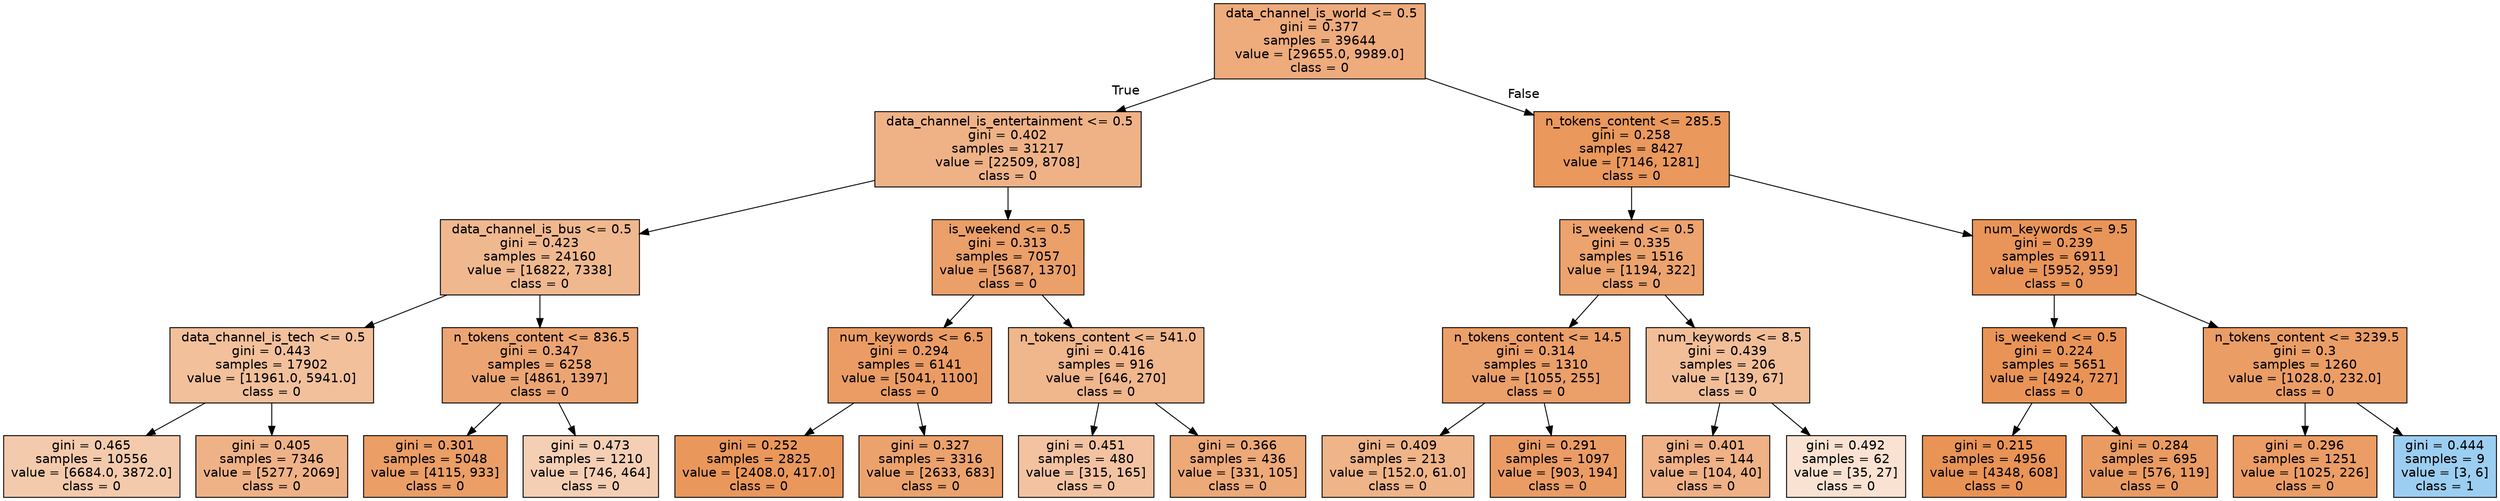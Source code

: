 digraph Tree {
node [shape=box, style="filled", color="black", fontname="helvetica"] ;
edge [fontname="helvetica"] ;
0 [label=" data_channel_is_world <= 0.5\ngini = 0.377\nsamples = 39644\nvalue = [29655.0, 9989.0]\nclass = 0", fillcolor="#eeab7c"] ;
1 [label=" data_channel_is_entertainment <= 0.5\ngini = 0.402\nsamples = 31217\nvalue = [22509, 8708]\nclass = 0", fillcolor="#efb286"] ;
0 -> 1 [labeldistance=2.5, labelangle=45, headlabel="True"] ;
2 [label=" data_channel_is_bus <= 0.5\ngini = 0.423\nsamples = 24160\nvalue = [16822, 7338]\nclass = 0", fillcolor="#f0b88f"] ;
1 -> 2 ;
3 [label=" data_channel_is_tech <= 0.5\ngini = 0.443\nsamples = 17902\nvalue = [11961.0, 5941.0]\nclass = 0", fillcolor="#f2c09b"] ;
2 -> 3 ;
4 [label="gini = 0.465\nsamples = 10556\nvalue = [6684.0, 3872.0]\nclass = 0", fillcolor="#f4caac"] ;
3 -> 4 ;
5 [label="gini = 0.405\nsamples = 7346\nvalue = [5277, 2069]\nclass = 0", fillcolor="#efb287"] ;
3 -> 5 ;
6 [label=" n_tokens_content <= 836.5\ngini = 0.347\nsamples = 6258\nvalue = [4861, 1397]\nclass = 0", fillcolor="#eca572"] ;
2 -> 6 ;
7 [label="gini = 0.301\nsamples = 5048\nvalue = [4115, 933]\nclass = 0", fillcolor="#eb9e66"] ;
6 -> 7 ;
8 [label="gini = 0.473\nsamples = 1210\nvalue = [746, 464]\nclass = 0", fillcolor="#f5cfb4"] ;
6 -> 8 ;
9 [label=" is_weekend <= 0.5\ngini = 0.313\nsamples = 7057\nvalue = [5687, 1370]\nclass = 0", fillcolor="#eb9f69"] ;
1 -> 9 ;
10 [label=" num_keywords <= 6.5\ngini = 0.294\nsamples = 6141\nvalue = [5041, 1100]\nclass = 0", fillcolor="#eb9c64"] ;
9 -> 10 ;
11 [label="gini = 0.252\nsamples = 2825\nvalue = [2408.0, 417.0]\nclass = 0", fillcolor="#ea975b"] ;
10 -> 11 ;
12 [label="gini = 0.327\nsamples = 3316\nvalue = [2633, 683]\nclass = 0", fillcolor="#eca26c"] ;
10 -> 12 ;
13 [label=" n_tokens_content <= 541.0\ngini = 0.416\nsamples = 916\nvalue = [646, 270]\nclass = 0", fillcolor="#f0b68c"] ;
9 -> 13 ;
14 [label="gini = 0.451\nsamples = 480\nvalue = [315, 165]\nclass = 0", fillcolor="#f3c3a1"] ;
13 -> 14 ;
15 [label="gini = 0.366\nsamples = 436\nvalue = [331, 105]\nclass = 0", fillcolor="#eda978"] ;
13 -> 15 ;
16 [label=" n_tokens_content <= 285.5\ngini = 0.258\nsamples = 8427\nvalue = [7146, 1281]\nclass = 0", fillcolor="#ea985c"] ;
0 -> 16 [labeldistance=2.5, labelangle=-45, headlabel="False"] ;
17 [label=" is_weekend <= 0.5\ngini = 0.335\nsamples = 1516\nvalue = [1194, 322]\nclass = 0", fillcolor="#eca36e"] ;
16 -> 17 ;
18 [label=" n_tokens_content <= 14.5\ngini = 0.314\nsamples = 1310\nvalue = [1055, 255]\nclass = 0", fillcolor="#eb9f69"] ;
17 -> 18 ;
19 [label="gini = 0.409\nsamples = 213\nvalue = [152.0, 61.0]\nclass = 0", fillcolor="#efb488"] ;
18 -> 19 ;
20 [label="gini = 0.291\nsamples = 1097\nvalue = [903, 194]\nclass = 0", fillcolor="#eb9c64"] ;
18 -> 20 ;
21 [label=" num_keywords <= 8.5\ngini = 0.439\nsamples = 206\nvalue = [139, 67]\nclass = 0", fillcolor="#f2be98"] ;
17 -> 21 ;
22 [label="gini = 0.401\nsamples = 144\nvalue = [104, 40]\nclass = 0", fillcolor="#efb185"] ;
21 -> 22 ;
23 [label="gini = 0.492\nsamples = 62\nvalue = [35, 27]\nclass = 0", fillcolor="#f9e2d2"] ;
21 -> 23 ;
24 [label=" num_keywords <= 9.5\ngini = 0.239\nsamples = 6911\nvalue = [5952, 959]\nclass = 0", fillcolor="#e99559"] ;
16 -> 24 ;
25 [label=" is_weekend <= 0.5\ngini = 0.224\nsamples = 5651\nvalue = [4924, 727]\nclass = 0", fillcolor="#e99456"] ;
24 -> 25 ;
26 [label="gini = 0.215\nsamples = 4956\nvalue = [4348, 608]\nclass = 0", fillcolor="#e99355"] ;
25 -> 26 ;
27 [label="gini = 0.284\nsamples = 695\nvalue = [576, 119]\nclass = 0", fillcolor="#ea9b62"] ;
25 -> 27 ;
28 [label=" n_tokens_content <= 3239.5\ngini = 0.3\nsamples = 1260\nvalue = [1028.0, 232.0]\nclass = 0", fillcolor="#eb9d66"] ;
24 -> 28 ;
29 [label="gini = 0.296\nsamples = 1251\nvalue = [1025, 226]\nclass = 0", fillcolor="#eb9d65"] ;
28 -> 29 ;
30 [label="gini = 0.444\nsamples = 9\nvalue = [3, 6]\nclass = 1", fillcolor="#9ccef2"] ;
28 -> 30 ;
}